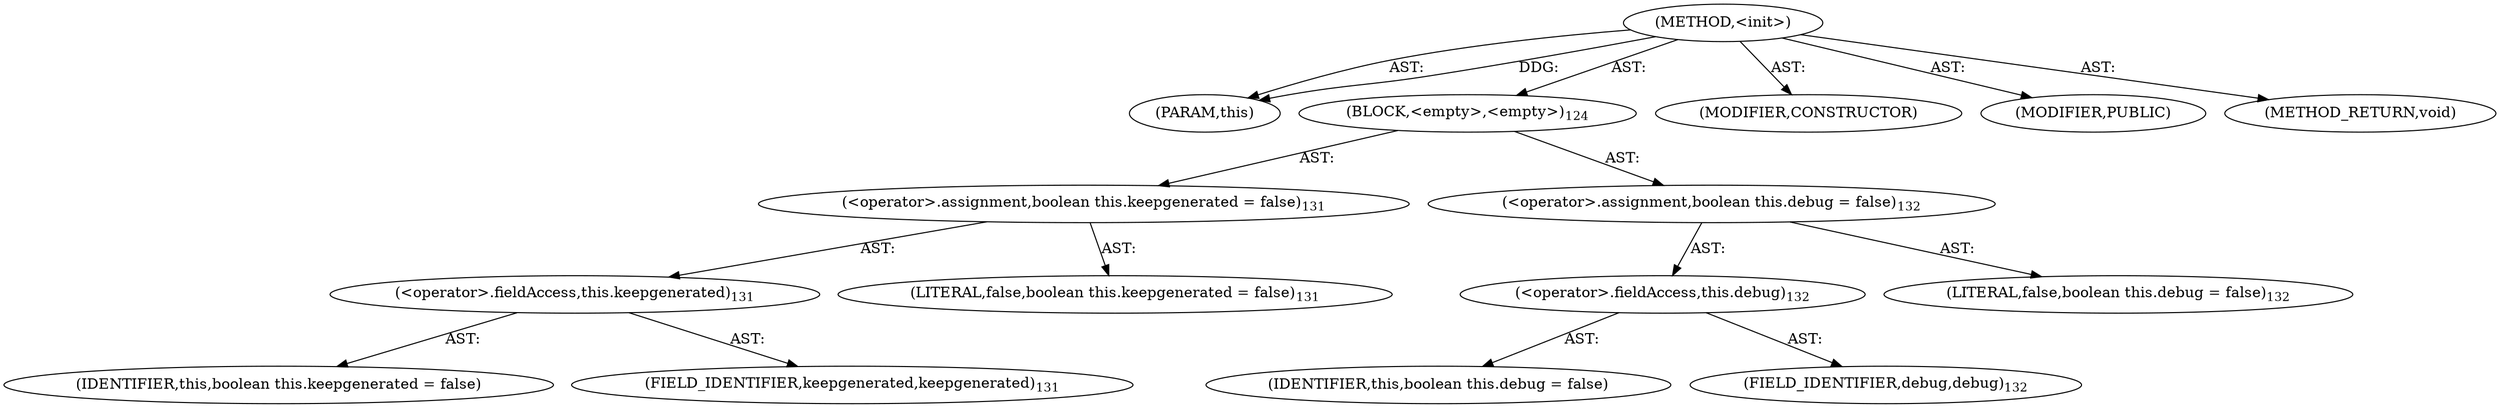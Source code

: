 digraph "&lt;init&gt;" {  
"111669149709" [label = <(METHOD,&lt;init&gt;)> ]
"115964117013" [label = <(PARAM,this)> ]
"25769803822" [label = <(BLOCK,&lt;empty&gt;,&lt;empty&gt;)<SUB>124</SUB>> ]
"30064771273" [label = <(&lt;operator&gt;.assignment,boolean this.keepgenerated = false)<SUB>131</SUB>> ]
"30064771274" [label = <(&lt;operator&gt;.fieldAccess,this.keepgenerated)<SUB>131</SUB>> ]
"68719476890" [label = <(IDENTIFIER,this,boolean this.keepgenerated = false)> ]
"55834574885" [label = <(FIELD_IDENTIFIER,keepgenerated,keepgenerated)<SUB>131</SUB>> ]
"90194313253" [label = <(LITERAL,false,boolean this.keepgenerated = false)<SUB>131</SUB>> ]
"30064771275" [label = <(&lt;operator&gt;.assignment,boolean this.debug = false)<SUB>132</SUB>> ]
"30064771276" [label = <(&lt;operator&gt;.fieldAccess,this.debug)<SUB>132</SUB>> ]
"68719476891" [label = <(IDENTIFIER,this,boolean this.debug = false)> ]
"55834574886" [label = <(FIELD_IDENTIFIER,debug,debug)<SUB>132</SUB>> ]
"90194313254" [label = <(LITERAL,false,boolean this.debug = false)<SUB>132</SUB>> ]
"133143986209" [label = <(MODIFIER,CONSTRUCTOR)> ]
"133143986210" [label = <(MODIFIER,PUBLIC)> ]
"128849018893" [label = <(METHOD_RETURN,void)> ]
  "111669149709" -> "115964117013"  [ label = "AST: "] 
  "111669149709" -> "25769803822"  [ label = "AST: "] 
  "111669149709" -> "133143986209"  [ label = "AST: "] 
  "111669149709" -> "133143986210"  [ label = "AST: "] 
  "111669149709" -> "128849018893"  [ label = "AST: "] 
  "25769803822" -> "30064771273"  [ label = "AST: "] 
  "25769803822" -> "30064771275"  [ label = "AST: "] 
  "30064771273" -> "30064771274"  [ label = "AST: "] 
  "30064771273" -> "90194313253"  [ label = "AST: "] 
  "30064771274" -> "68719476890"  [ label = "AST: "] 
  "30064771274" -> "55834574885"  [ label = "AST: "] 
  "30064771275" -> "30064771276"  [ label = "AST: "] 
  "30064771275" -> "90194313254"  [ label = "AST: "] 
  "30064771276" -> "68719476891"  [ label = "AST: "] 
  "30064771276" -> "55834574886"  [ label = "AST: "] 
  "111669149709" -> "115964117013"  [ label = "DDG: "] 
}
